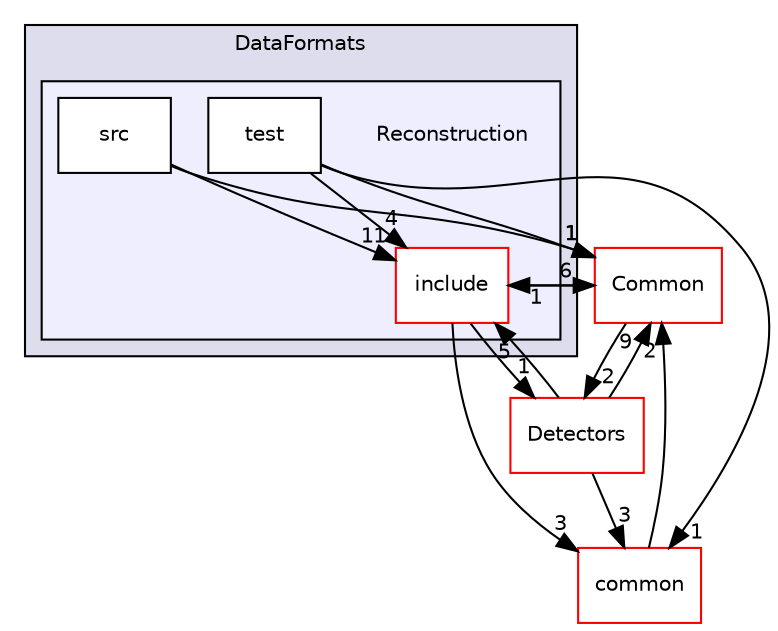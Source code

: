 digraph "/home/travis/build/AliceO2Group/AliceO2/DataFormats/Reconstruction" {
  bgcolor=transparent;
  compound=true
  node [ fontsize="10", fontname="Helvetica"];
  edge [ labelfontsize="10", labelfontname="Helvetica"];
  subgraph clusterdir_2171f7ec022c5423887b07c69b2f5b48 {
    graph [ bgcolor="#ddddee", pencolor="black", label="DataFormats" fontname="Helvetica", fontsize="10", URL="dir_2171f7ec022c5423887b07c69b2f5b48.html"]
  subgraph clusterdir_d269712cc31e133b892a3b3f6424741a {
    graph [ bgcolor="#eeeeff", pencolor="black", label="" URL="dir_d269712cc31e133b892a3b3f6424741a.html"];
    dir_d269712cc31e133b892a3b3f6424741a [shape=plaintext label="Reconstruction"];
    dir_99c43ad88135ecdb15d6d5c818628268 [shape=box label="include" color="red" fillcolor="white" style="filled" URL="dir_99c43ad88135ecdb15d6d5c818628268.html"];
    dir_46bf9eb01275b6b66c6fbadfa4838276 [shape=box label="src" color="black" fillcolor="white" style="filled" URL="dir_46bf9eb01275b6b66c6fbadfa4838276.html"];
    dir_c5b7346fd504360471cc9fe5be83ae72 [shape=box label="test" color="black" fillcolor="white" style="filled" URL="dir_c5b7346fd504360471cc9fe5be83ae72.html"];
  }
  }
  dir_4ab6b4cc6a7edbff49100e9123df213f [shape=box label="Common" color="red" URL="dir_4ab6b4cc6a7edbff49100e9123df213f.html"];
  dir_2801adc79bf3c286b1b479858d2cade4 [shape=box label="Detectors" color="red" URL="dir_2801adc79bf3c286b1b479858d2cade4.html"];
  dir_7924ba4398ae4560cd37376e44666c6d [shape=box label="common" color="red" URL="dir_7924ba4398ae4560cd37376e44666c6d.html"];
  dir_4ab6b4cc6a7edbff49100e9123df213f->dir_2801adc79bf3c286b1b479858d2cade4 [headlabel="2", labeldistance=1.5 headhref="dir_000016_000065.html"];
  dir_4ab6b4cc6a7edbff49100e9123df213f->dir_99c43ad88135ecdb15d6d5c818628268 [headlabel="1", labeldistance=1.5 headhref="dir_000016_000109.html"];
  dir_46bf9eb01275b6b66c6fbadfa4838276->dir_4ab6b4cc6a7edbff49100e9123df213f [headlabel="1", labeldistance=1.5 headhref="dir_000116_000016.html"];
  dir_46bf9eb01275b6b66c6fbadfa4838276->dir_99c43ad88135ecdb15d6d5c818628268 [headlabel="11", labeldistance=1.5 headhref="dir_000116_000109.html"];
  dir_2801adc79bf3c286b1b479858d2cade4->dir_4ab6b4cc6a7edbff49100e9123df213f [headlabel="9", labeldistance=1.5 headhref="dir_000065_000016.html"];
  dir_2801adc79bf3c286b1b479858d2cade4->dir_7924ba4398ae4560cd37376e44666c6d [headlabel="3", labeldistance=1.5 headhref="dir_000065_000056.html"];
  dir_2801adc79bf3c286b1b479858d2cade4->dir_99c43ad88135ecdb15d6d5c818628268 [headlabel="5", labeldistance=1.5 headhref="dir_000065_000109.html"];
  dir_7924ba4398ae4560cd37376e44666c6d->dir_4ab6b4cc6a7edbff49100e9123df213f [headlabel="2", labeldistance=1.5 headhref="dir_000056_000016.html"];
  dir_c5b7346fd504360471cc9fe5be83ae72->dir_4ab6b4cc6a7edbff49100e9123df213f [headlabel="1", labeldistance=1.5 headhref="dir_000152_000016.html"];
  dir_c5b7346fd504360471cc9fe5be83ae72->dir_7924ba4398ae4560cd37376e44666c6d [headlabel="1", labeldistance=1.5 headhref="dir_000152_000056.html"];
  dir_c5b7346fd504360471cc9fe5be83ae72->dir_99c43ad88135ecdb15d6d5c818628268 [headlabel="4", labeldistance=1.5 headhref="dir_000152_000109.html"];
  dir_99c43ad88135ecdb15d6d5c818628268->dir_4ab6b4cc6a7edbff49100e9123df213f [headlabel="6", labeldistance=1.5 headhref="dir_000109_000016.html"];
  dir_99c43ad88135ecdb15d6d5c818628268->dir_2801adc79bf3c286b1b479858d2cade4 [headlabel="1", labeldistance=1.5 headhref="dir_000109_000065.html"];
  dir_99c43ad88135ecdb15d6d5c818628268->dir_7924ba4398ae4560cd37376e44666c6d [headlabel="3", labeldistance=1.5 headhref="dir_000109_000056.html"];
}
